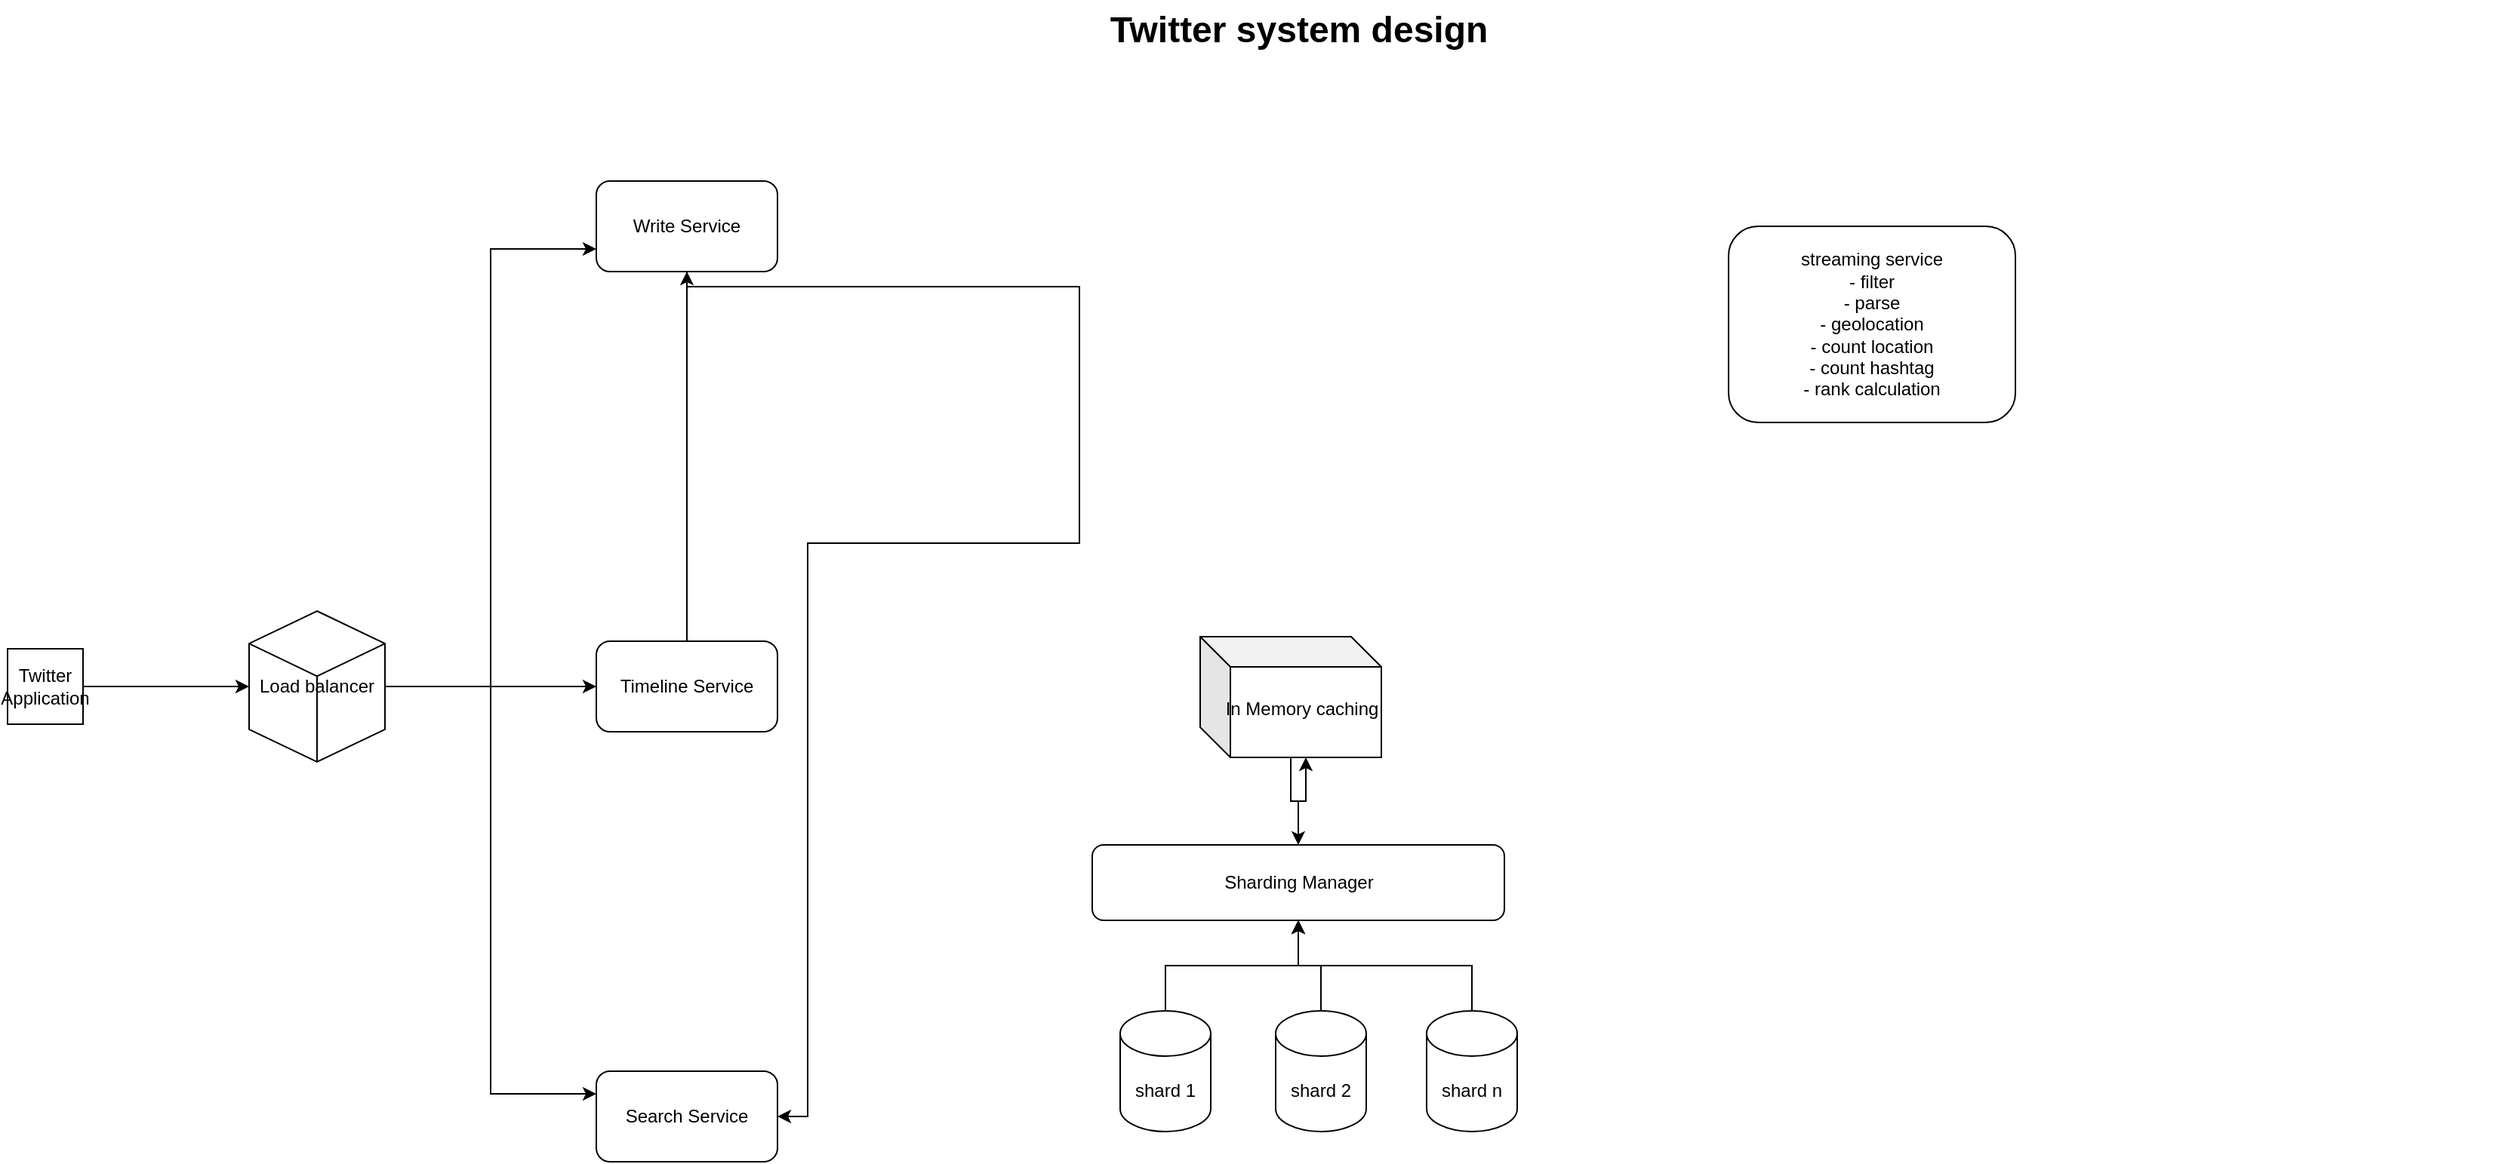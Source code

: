 <mxfile version="16.5.2" type="github">
  <diagram name="Page-1" id="74b105a0-9070-1c63-61bc-23e55f88626e">
    <mxGraphModel dx="1578" dy="818" grid="1" gridSize="10" guides="1" tooltips="1" connect="1" arrows="1" fold="1" page="1" pageScale="1.5" pageWidth="1169" pageHeight="826" background="none" math="0" shadow="0">
      <root>
        <mxCell id="0" style=";html=1;" />
        <mxCell id="1" style=";html=1;" parent="0" />
        <mxCell id="10b056a9c633e61c-30" value="Twitter system design" style="text;strokeColor=none;fillColor=none;html=1;fontSize=24;fontStyle=1;verticalAlign=middle;align=center;" parent="1" vertex="1">
          <mxGeometry x="80" y="40" width="1590" height="40" as="geometry" />
        </mxCell>
        <mxCell id="OG9d3vL8A4iprbuevYNn-3" style="edgeStyle=orthogonalEdgeStyle;rounded=0;orthogonalLoop=1;jettySize=auto;html=1;entryX=0;entryY=0.5;entryDx=0;entryDy=0;entryPerimeter=0;" edge="1" parent="1" source="OG9d3vL8A4iprbuevYNn-1" target="OG9d3vL8A4iprbuevYNn-2">
          <mxGeometry relative="1" as="geometry" />
        </mxCell>
        <mxCell id="OG9d3vL8A4iprbuevYNn-1" value="Twitter Application" style="whiteSpace=wrap;html=1;aspect=fixed;" vertex="1" parent="1">
          <mxGeometry x="20" y="470" width="50" height="50" as="geometry" />
        </mxCell>
        <mxCell id="OG9d3vL8A4iprbuevYNn-25" style="edgeStyle=orthogonalEdgeStyle;rounded=0;orthogonalLoop=1;jettySize=auto;html=1;entryX=0;entryY=0.75;entryDx=0;entryDy=0;" edge="1" parent="1" source="OG9d3vL8A4iprbuevYNn-2" target="OG9d3vL8A4iprbuevYNn-10">
          <mxGeometry relative="1" as="geometry" />
        </mxCell>
        <mxCell id="OG9d3vL8A4iprbuevYNn-26" style="edgeStyle=orthogonalEdgeStyle;rounded=0;orthogonalLoop=1;jettySize=auto;html=1;entryX=0;entryY=0.5;entryDx=0;entryDy=0;" edge="1" parent="1" source="OG9d3vL8A4iprbuevYNn-2" target="OG9d3vL8A4iprbuevYNn-11">
          <mxGeometry relative="1" as="geometry" />
        </mxCell>
        <mxCell id="OG9d3vL8A4iprbuevYNn-27" style="edgeStyle=orthogonalEdgeStyle;rounded=0;orthogonalLoop=1;jettySize=auto;html=1;entryX=0;entryY=0.25;entryDx=0;entryDy=0;" edge="1" parent="1" source="OG9d3vL8A4iprbuevYNn-2" target="OG9d3vL8A4iprbuevYNn-12">
          <mxGeometry relative="1" as="geometry" />
        </mxCell>
        <mxCell id="OG9d3vL8A4iprbuevYNn-2" value="Load balancer" style="html=1;whiteSpace=wrap;shape=isoCube2;backgroundOutline=1;isoAngle=15;" vertex="1" parent="1">
          <mxGeometry x="180" y="445" width="90" height="100" as="geometry" />
        </mxCell>
        <mxCell id="OG9d3vL8A4iprbuevYNn-30" style="edgeStyle=orthogonalEdgeStyle;rounded=0;orthogonalLoop=1;jettySize=auto;html=1;entryX=0.5;entryY=0;entryDx=0;entryDy=0;" edge="1" parent="1" source="OG9d3vL8A4iprbuevYNn-5" target="OG9d3vL8A4iprbuevYNn-14">
          <mxGeometry relative="1" as="geometry" />
        </mxCell>
        <mxCell id="OG9d3vL8A4iprbuevYNn-5" value="" style="shape=cube;whiteSpace=wrap;html=1;boundedLbl=1;backgroundOutline=1;darkOpacity=0.05;darkOpacity2=0.1;" vertex="1" parent="1">
          <mxGeometry x="810" y="462" width="120" height="80" as="geometry" />
        </mxCell>
        <mxCell id="OG9d3vL8A4iprbuevYNn-9" value="In Memory caching" style="text;html=1;align=center;verticalAlign=middle;resizable=0;points=[];autosize=1;strokeColor=none;fillColor=none;" vertex="1" parent="1">
          <mxGeometry x="817" y="500" width="120" height="20" as="geometry" />
        </mxCell>
        <mxCell id="OG9d3vL8A4iprbuevYNn-34" style="edgeStyle=orthogonalEdgeStyle;rounded=0;orthogonalLoop=1;jettySize=auto;html=1;entryX=1;entryY=0.5;entryDx=0;entryDy=0;" edge="1" parent="1" source="OG9d3vL8A4iprbuevYNn-10" target="OG9d3vL8A4iprbuevYNn-12">
          <mxGeometry relative="1" as="geometry">
            <Array as="points">
              <mxPoint x="730" y="230" />
              <mxPoint x="730" y="400" />
              <mxPoint x="550" y="400" />
              <mxPoint x="550" y="780" />
            </Array>
          </mxGeometry>
        </mxCell>
        <mxCell id="OG9d3vL8A4iprbuevYNn-10" value="Write Service" style="rounded=1;whiteSpace=wrap;html=1;" vertex="1" parent="1">
          <mxGeometry x="410" y="160" width="120" height="60" as="geometry" />
        </mxCell>
        <mxCell id="OG9d3vL8A4iprbuevYNn-35" style="edgeStyle=orthogonalEdgeStyle;rounded=0;orthogonalLoop=1;jettySize=auto;html=1;entryX=0.5;entryY=1;entryDx=0;entryDy=0;" edge="1" parent="1" source="OG9d3vL8A4iprbuevYNn-11" target="OG9d3vL8A4iprbuevYNn-10">
          <mxGeometry relative="1" as="geometry" />
        </mxCell>
        <mxCell id="OG9d3vL8A4iprbuevYNn-11" value="Timeline Service" style="rounded=1;whiteSpace=wrap;html=1;" vertex="1" parent="1">
          <mxGeometry x="410" y="465" width="120" height="60" as="geometry" />
        </mxCell>
        <mxCell id="OG9d3vL8A4iprbuevYNn-12" value="Search Service" style="rounded=1;whiteSpace=wrap;html=1;" vertex="1" parent="1">
          <mxGeometry x="410" y="750" width="120" height="60" as="geometry" />
        </mxCell>
        <mxCell id="OG9d3vL8A4iprbuevYNn-22" style="edgeStyle=orthogonalEdgeStyle;rounded=0;orthogonalLoop=1;jettySize=auto;html=1;entryX=0;entryY=0;entryDx=70;entryDy=80;entryPerimeter=0;" edge="1" parent="1" source="OG9d3vL8A4iprbuevYNn-14" target="OG9d3vL8A4iprbuevYNn-5">
          <mxGeometry relative="1" as="geometry" />
        </mxCell>
        <mxCell id="OG9d3vL8A4iprbuevYNn-14" value="Sharding Manager" style="rounded=1;whiteSpace=wrap;html=1;" vertex="1" parent="1">
          <mxGeometry x="738.5" y="600" width="273" height="50" as="geometry" />
        </mxCell>
        <mxCell id="OG9d3vL8A4iprbuevYNn-18" style="edgeStyle=orthogonalEdgeStyle;rounded=0;orthogonalLoop=1;jettySize=auto;html=1;entryX=0.5;entryY=1;entryDx=0;entryDy=0;" edge="1" parent="1" source="OG9d3vL8A4iprbuevYNn-15" target="OG9d3vL8A4iprbuevYNn-14">
          <mxGeometry relative="1" as="geometry" />
        </mxCell>
        <mxCell id="OG9d3vL8A4iprbuevYNn-15" value="shard 1" style="shape=cylinder3;whiteSpace=wrap;html=1;boundedLbl=1;backgroundOutline=1;size=15;" vertex="1" parent="1">
          <mxGeometry x="757" y="710" width="60" height="80" as="geometry" />
        </mxCell>
        <mxCell id="OG9d3vL8A4iprbuevYNn-24" style="edgeStyle=orthogonalEdgeStyle;rounded=0;orthogonalLoop=1;jettySize=auto;html=1;entryX=0.5;entryY=1;entryDx=0;entryDy=0;" edge="1" parent="1" source="OG9d3vL8A4iprbuevYNn-16" target="OG9d3vL8A4iprbuevYNn-14">
          <mxGeometry relative="1" as="geometry" />
        </mxCell>
        <mxCell id="OG9d3vL8A4iprbuevYNn-16" value="shard 2" style="shape=cylinder3;whiteSpace=wrap;html=1;boundedLbl=1;backgroundOutline=1;size=15;" vertex="1" parent="1">
          <mxGeometry x="860" y="710" width="60" height="80" as="geometry" />
        </mxCell>
        <mxCell id="OG9d3vL8A4iprbuevYNn-20" style="edgeStyle=orthogonalEdgeStyle;rounded=0;orthogonalLoop=1;jettySize=auto;html=1;entryX=0.5;entryY=1;entryDx=0;entryDy=0;" edge="1" parent="1" source="OG9d3vL8A4iprbuevYNn-17" target="OG9d3vL8A4iprbuevYNn-14">
          <mxGeometry relative="1" as="geometry" />
        </mxCell>
        <mxCell id="OG9d3vL8A4iprbuevYNn-17" value="shard n" style="shape=cylinder3;whiteSpace=wrap;html=1;boundedLbl=1;backgroundOutline=1;size=15;" vertex="1" parent="1">
          <mxGeometry x="960" y="710" width="60" height="80" as="geometry" />
        </mxCell>
        <mxCell id="OG9d3vL8A4iprbuevYNn-29" value="streaming service&lt;br&gt;- filter&lt;br&gt;- parse&lt;br&gt;- geolocation&lt;br&gt;- count location&lt;br&gt;- count hashtag&lt;br&gt;- rank calculation&lt;br&gt;" style="rounded=1;whiteSpace=wrap;html=1;" vertex="1" parent="1">
          <mxGeometry x="1160" y="190" width="190" height="130" as="geometry" />
        </mxCell>
      </root>
    </mxGraphModel>
  </diagram>
</mxfile>

